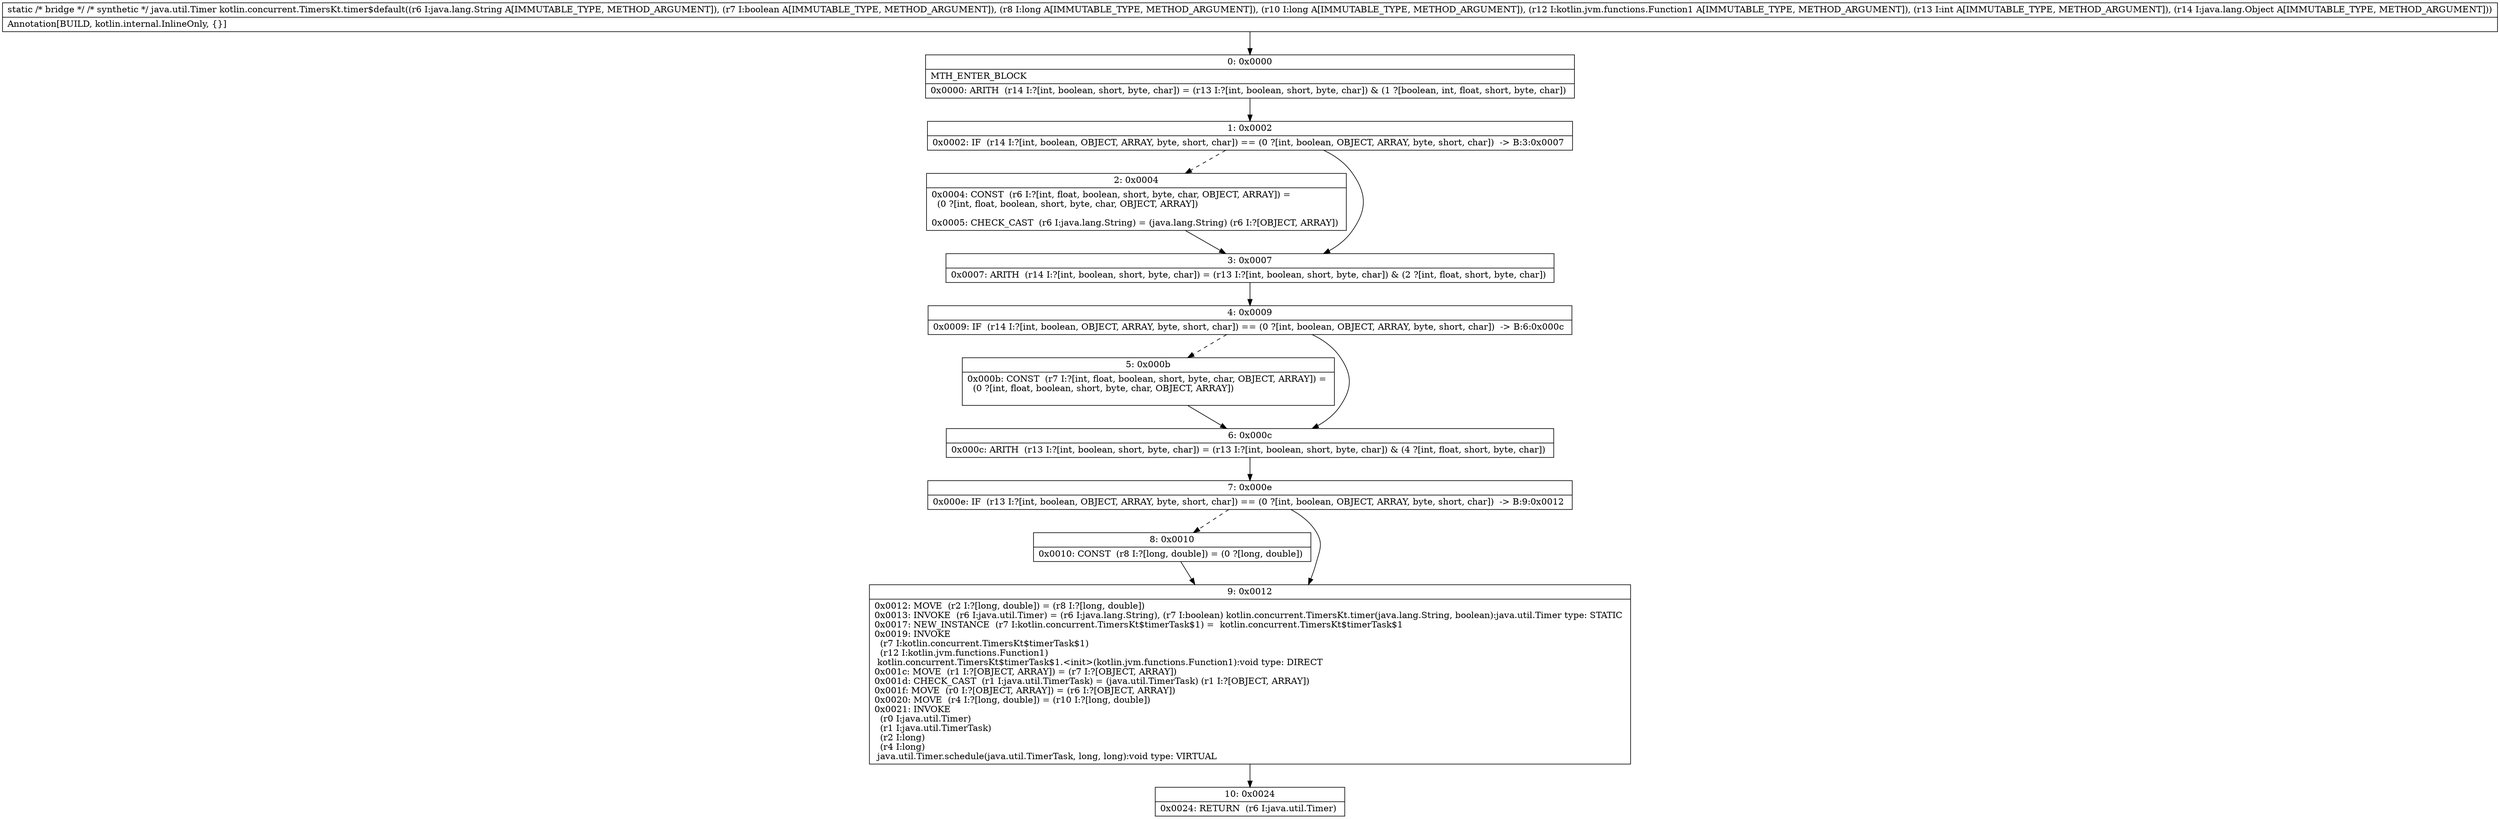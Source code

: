 digraph "CFG forkotlin.concurrent.TimersKt.timer$default(Ljava\/lang\/String;ZJJLkotlin\/jvm\/functions\/Function1;ILjava\/lang\/Object;)Ljava\/util\/Timer;" {
Node_0 [shape=record,label="{0\:\ 0x0000|MTH_ENTER_BLOCK\l|0x0000: ARITH  (r14 I:?[int, boolean, short, byte, char]) = (r13 I:?[int, boolean, short, byte, char]) & (1 ?[boolean, int, float, short, byte, char]) \l}"];
Node_1 [shape=record,label="{1\:\ 0x0002|0x0002: IF  (r14 I:?[int, boolean, OBJECT, ARRAY, byte, short, char]) == (0 ?[int, boolean, OBJECT, ARRAY, byte, short, char])  \-\> B:3:0x0007 \l}"];
Node_2 [shape=record,label="{2\:\ 0x0004|0x0004: CONST  (r6 I:?[int, float, boolean, short, byte, char, OBJECT, ARRAY]) = \l  (0 ?[int, float, boolean, short, byte, char, OBJECT, ARRAY])\l \l0x0005: CHECK_CAST  (r6 I:java.lang.String) = (java.lang.String) (r6 I:?[OBJECT, ARRAY]) \l}"];
Node_3 [shape=record,label="{3\:\ 0x0007|0x0007: ARITH  (r14 I:?[int, boolean, short, byte, char]) = (r13 I:?[int, boolean, short, byte, char]) & (2 ?[int, float, short, byte, char]) \l}"];
Node_4 [shape=record,label="{4\:\ 0x0009|0x0009: IF  (r14 I:?[int, boolean, OBJECT, ARRAY, byte, short, char]) == (0 ?[int, boolean, OBJECT, ARRAY, byte, short, char])  \-\> B:6:0x000c \l}"];
Node_5 [shape=record,label="{5\:\ 0x000b|0x000b: CONST  (r7 I:?[int, float, boolean, short, byte, char, OBJECT, ARRAY]) = \l  (0 ?[int, float, boolean, short, byte, char, OBJECT, ARRAY])\l \l}"];
Node_6 [shape=record,label="{6\:\ 0x000c|0x000c: ARITH  (r13 I:?[int, boolean, short, byte, char]) = (r13 I:?[int, boolean, short, byte, char]) & (4 ?[int, float, short, byte, char]) \l}"];
Node_7 [shape=record,label="{7\:\ 0x000e|0x000e: IF  (r13 I:?[int, boolean, OBJECT, ARRAY, byte, short, char]) == (0 ?[int, boolean, OBJECT, ARRAY, byte, short, char])  \-\> B:9:0x0012 \l}"];
Node_8 [shape=record,label="{8\:\ 0x0010|0x0010: CONST  (r8 I:?[long, double]) = (0 ?[long, double]) \l}"];
Node_9 [shape=record,label="{9\:\ 0x0012|0x0012: MOVE  (r2 I:?[long, double]) = (r8 I:?[long, double]) \l0x0013: INVOKE  (r6 I:java.util.Timer) = (r6 I:java.lang.String), (r7 I:boolean) kotlin.concurrent.TimersKt.timer(java.lang.String, boolean):java.util.Timer type: STATIC \l0x0017: NEW_INSTANCE  (r7 I:kotlin.concurrent.TimersKt$timerTask$1) =  kotlin.concurrent.TimersKt$timerTask$1 \l0x0019: INVOKE  \l  (r7 I:kotlin.concurrent.TimersKt$timerTask$1)\l  (r12 I:kotlin.jvm.functions.Function1)\l kotlin.concurrent.TimersKt$timerTask$1.\<init\>(kotlin.jvm.functions.Function1):void type: DIRECT \l0x001c: MOVE  (r1 I:?[OBJECT, ARRAY]) = (r7 I:?[OBJECT, ARRAY]) \l0x001d: CHECK_CAST  (r1 I:java.util.TimerTask) = (java.util.TimerTask) (r1 I:?[OBJECT, ARRAY]) \l0x001f: MOVE  (r0 I:?[OBJECT, ARRAY]) = (r6 I:?[OBJECT, ARRAY]) \l0x0020: MOVE  (r4 I:?[long, double]) = (r10 I:?[long, double]) \l0x0021: INVOKE  \l  (r0 I:java.util.Timer)\l  (r1 I:java.util.TimerTask)\l  (r2 I:long)\l  (r4 I:long)\l java.util.Timer.schedule(java.util.TimerTask, long, long):void type: VIRTUAL \l}"];
Node_10 [shape=record,label="{10\:\ 0x0024|0x0024: RETURN  (r6 I:java.util.Timer) \l}"];
MethodNode[shape=record,label="{static \/* bridge *\/ \/* synthetic *\/ java.util.Timer kotlin.concurrent.TimersKt.timer$default((r6 I:java.lang.String A[IMMUTABLE_TYPE, METHOD_ARGUMENT]), (r7 I:boolean A[IMMUTABLE_TYPE, METHOD_ARGUMENT]), (r8 I:long A[IMMUTABLE_TYPE, METHOD_ARGUMENT]), (r10 I:long A[IMMUTABLE_TYPE, METHOD_ARGUMENT]), (r12 I:kotlin.jvm.functions.Function1 A[IMMUTABLE_TYPE, METHOD_ARGUMENT]), (r13 I:int A[IMMUTABLE_TYPE, METHOD_ARGUMENT]), (r14 I:java.lang.Object A[IMMUTABLE_TYPE, METHOD_ARGUMENT]))  | Annotation[BUILD, kotlin.internal.InlineOnly, \{\}]\l}"];
MethodNode -> Node_0;
Node_0 -> Node_1;
Node_1 -> Node_2[style=dashed];
Node_1 -> Node_3;
Node_2 -> Node_3;
Node_3 -> Node_4;
Node_4 -> Node_5[style=dashed];
Node_4 -> Node_6;
Node_5 -> Node_6;
Node_6 -> Node_7;
Node_7 -> Node_8[style=dashed];
Node_7 -> Node_9;
Node_8 -> Node_9;
Node_9 -> Node_10;
}

